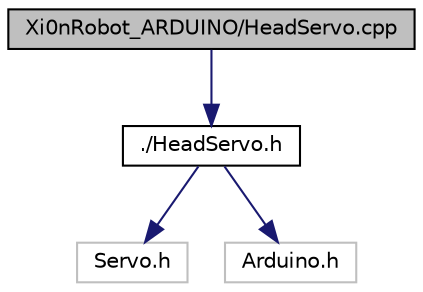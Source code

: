 digraph "Xi0nRobot_ARDUINO/HeadServo.cpp"
{
  edge [fontname="Helvetica",fontsize="10",labelfontname="Helvetica",labelfontsize="10"];
  node [fontname="Helvetica",fontsize="10",shape=record];
  Node0 [label="Xi0nRobot_ARDUINO/HeadServo.cpp",height=0.2,width=0.4,color="black", fillcolor="grey75", style="filled", fontcolor="black"];
  Node0 -> Node1 [color="midnightblue",fontsize="10",style="solid"];
  Node1 [label="./HeadServo.h",height=0.2,width=0.4,color="black", fillcolor="white", style="filled",URL="$_head_servo_8h.html",tooltip="HeadServo structure&#39;s. "];
  Node1 -> Node2 [color="midnightblue",fontsize="10",style="solid"];
  Node2 [label="Servo.h",height=0.2,width=0.4,color="grey75", fillcolor="white", style="filled"];
  Node1 -> Node3 [color="midnightblue",fontsize="10",style="solid"];
  Node3 [label="Arduino.h",height=0.2,width=0.4,color="grey75", fillcolor="white", style="filled"];
}
